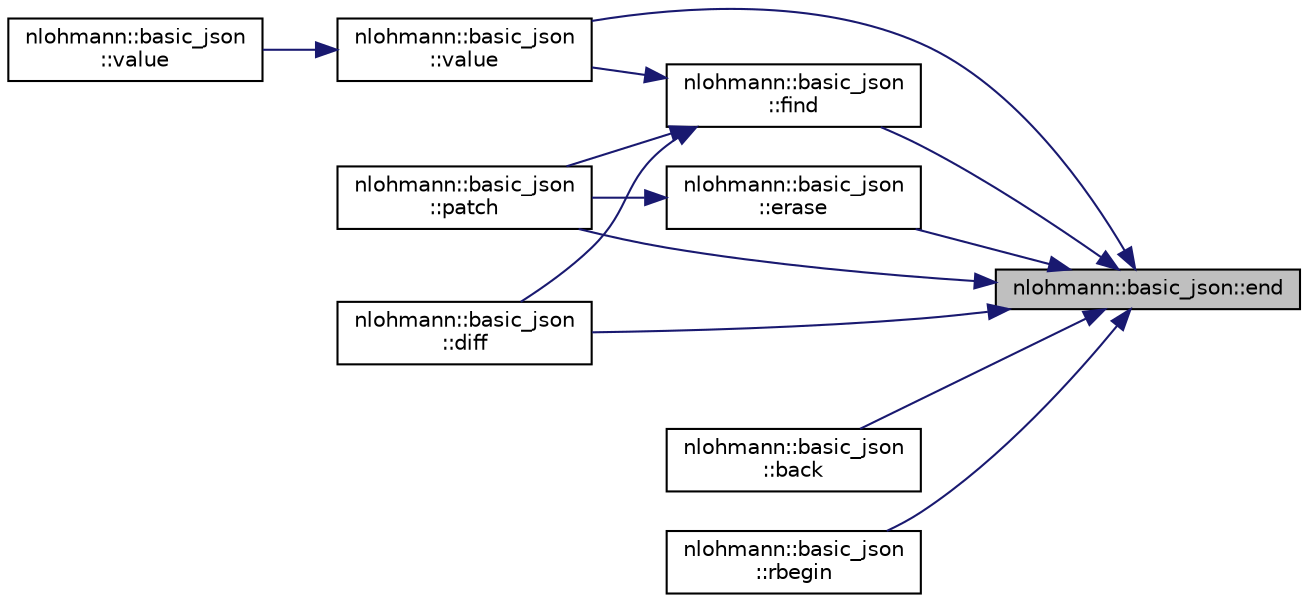 digraph "nlohmann::basic_json::end"
{
 // LATEX_PDF_SIZE
  edge [fontname="Helvetica",fontsize="10",labelfontname="Helvetica",labelfontsize="10"];
  node [fontname="Helvetica",fontsize="10",shape=record];
  rankdir="RL";
  Node128 [label="nlohmann::basic_json::end",height=0.2,width=0.4,color="black", fillcolor="grey75", style="filled", fontcolor="black",tooltip="returns an iterator to one past the last element"];
  Node128 -> Node129 [dir="back",color="midnightblue",fontsize="10",style="solid"];
  Node129 [label="nlohmann::basic_json\l::value",height=0.2,width=0.4,color="black", fillcolor="white", style="filled",URL="$classnlohmann_1_1basic__json.html#af9c51328fbe1da75eca750be3009917a",tooltip="access specified object element with default value"];
  Node129 -> Node130 [dir="back",color="midnightblue",fontsize="10",style="solid"];
  Node130 [label="nlohmann::basic_json\l::value",height=0.2,width=0.4,color="black", fillcolor="white", style="filled",URL="$classnlohmann_1_1basic__json.html#ad6a18403e7fbac9c4efd06facc71fc88",tooltip="overload for a default value of type const char*"];
  Node128 -> Node131 [dir="back",color="midnightblue",fontsize="10",style="solid"];
  Node131 [label="nlohmann::basic_json\l::back",height=0.2,width=0.4,color="black", fillcolor="white", style="filled",URL="$classnlohmann_1_1basic__json.html#a011397134847f36db0ed7d7a93753677",tooltip="access the last element"];
  Node128 -> Node132 [dir="back",color="midnightblue",fontsize="10",style="solid"];
  Node132 [label="nlohmann::basic_json\l::erase",height=0.2,width=0.4,color="black", fillcolor="white", style="filled",URL="$classnlohmann_1_1basic__json.html#a068a16e76be178e83da6a192916923ed",tooltip="remove element given an iterator"];
  Node132 -> Node133 [dir="back",color="midnightblue",fontsize="10",style="solid"];
  Node133 [label="nlohmann::basic_json\l::patch",height=0.2,width=0.4,color="black", fillcolor="white", style="filled",URL="$classnlohmann_1_1basic__json.html#a81e0c41a4a9dff4df2f6973f7f8b2a83",tooltip="applies a JSON patch"];
  Node128 -> Node134 [dir="back",color="midnightblue",fontsize="10",style="solid"];
  Node134 [label="nlohmann::basic_json\l::find",height=0.2,width=0.4,color="black", fillcolor="white", style="filled",URL="$classnlohmann_1_1basic__json.html#aeed33787bd362c7ead59a4ba945392db",tooltip="find an element in a JSON object"];
  Node134 -> Node129 [dir="back",color="midnightblue",fontsize="10",style="solid"];
  Node134 -> Node133 [dir="back",color="midnightblue",fontsize="10",style="solid"];
  Node134 -> Node135 [dir="back",color="midnightblue",fontsize="10",style="solid"];
  Node135 [label="nlohmann::basic_json\l::diff",height=0.2,width=0.4,color="black", fillcolor="white", style="filled",URL="$classnlohmann_1_1basic__json.html#a543bd5f7490de54c875b2c0912dc9a49",tooltip="creates a diff as a JSON patch"];
  Node128 -> Node136 [dir="back",color="midnightblue",fontsize="10",style="solid"];
  Node136 [label="nlohmann::basic_json\l::rbegin",height=0.2,width=0.4,color="black", fillcolor="white", style="filled",URL="$classnlohmann_1_1basic__json.html#a1ef93e2006dbe52667294f5ef38b0b10",tooltip="returns an iterator to the reverse-beginning"];
  Node128 -> Node133 [dir="back",color="midnightblue",fontsize="10",style="solid"];
  Node128 -> Node135 [dir="back",color="midnightblue",fontsize="10",style="solid"];
}
